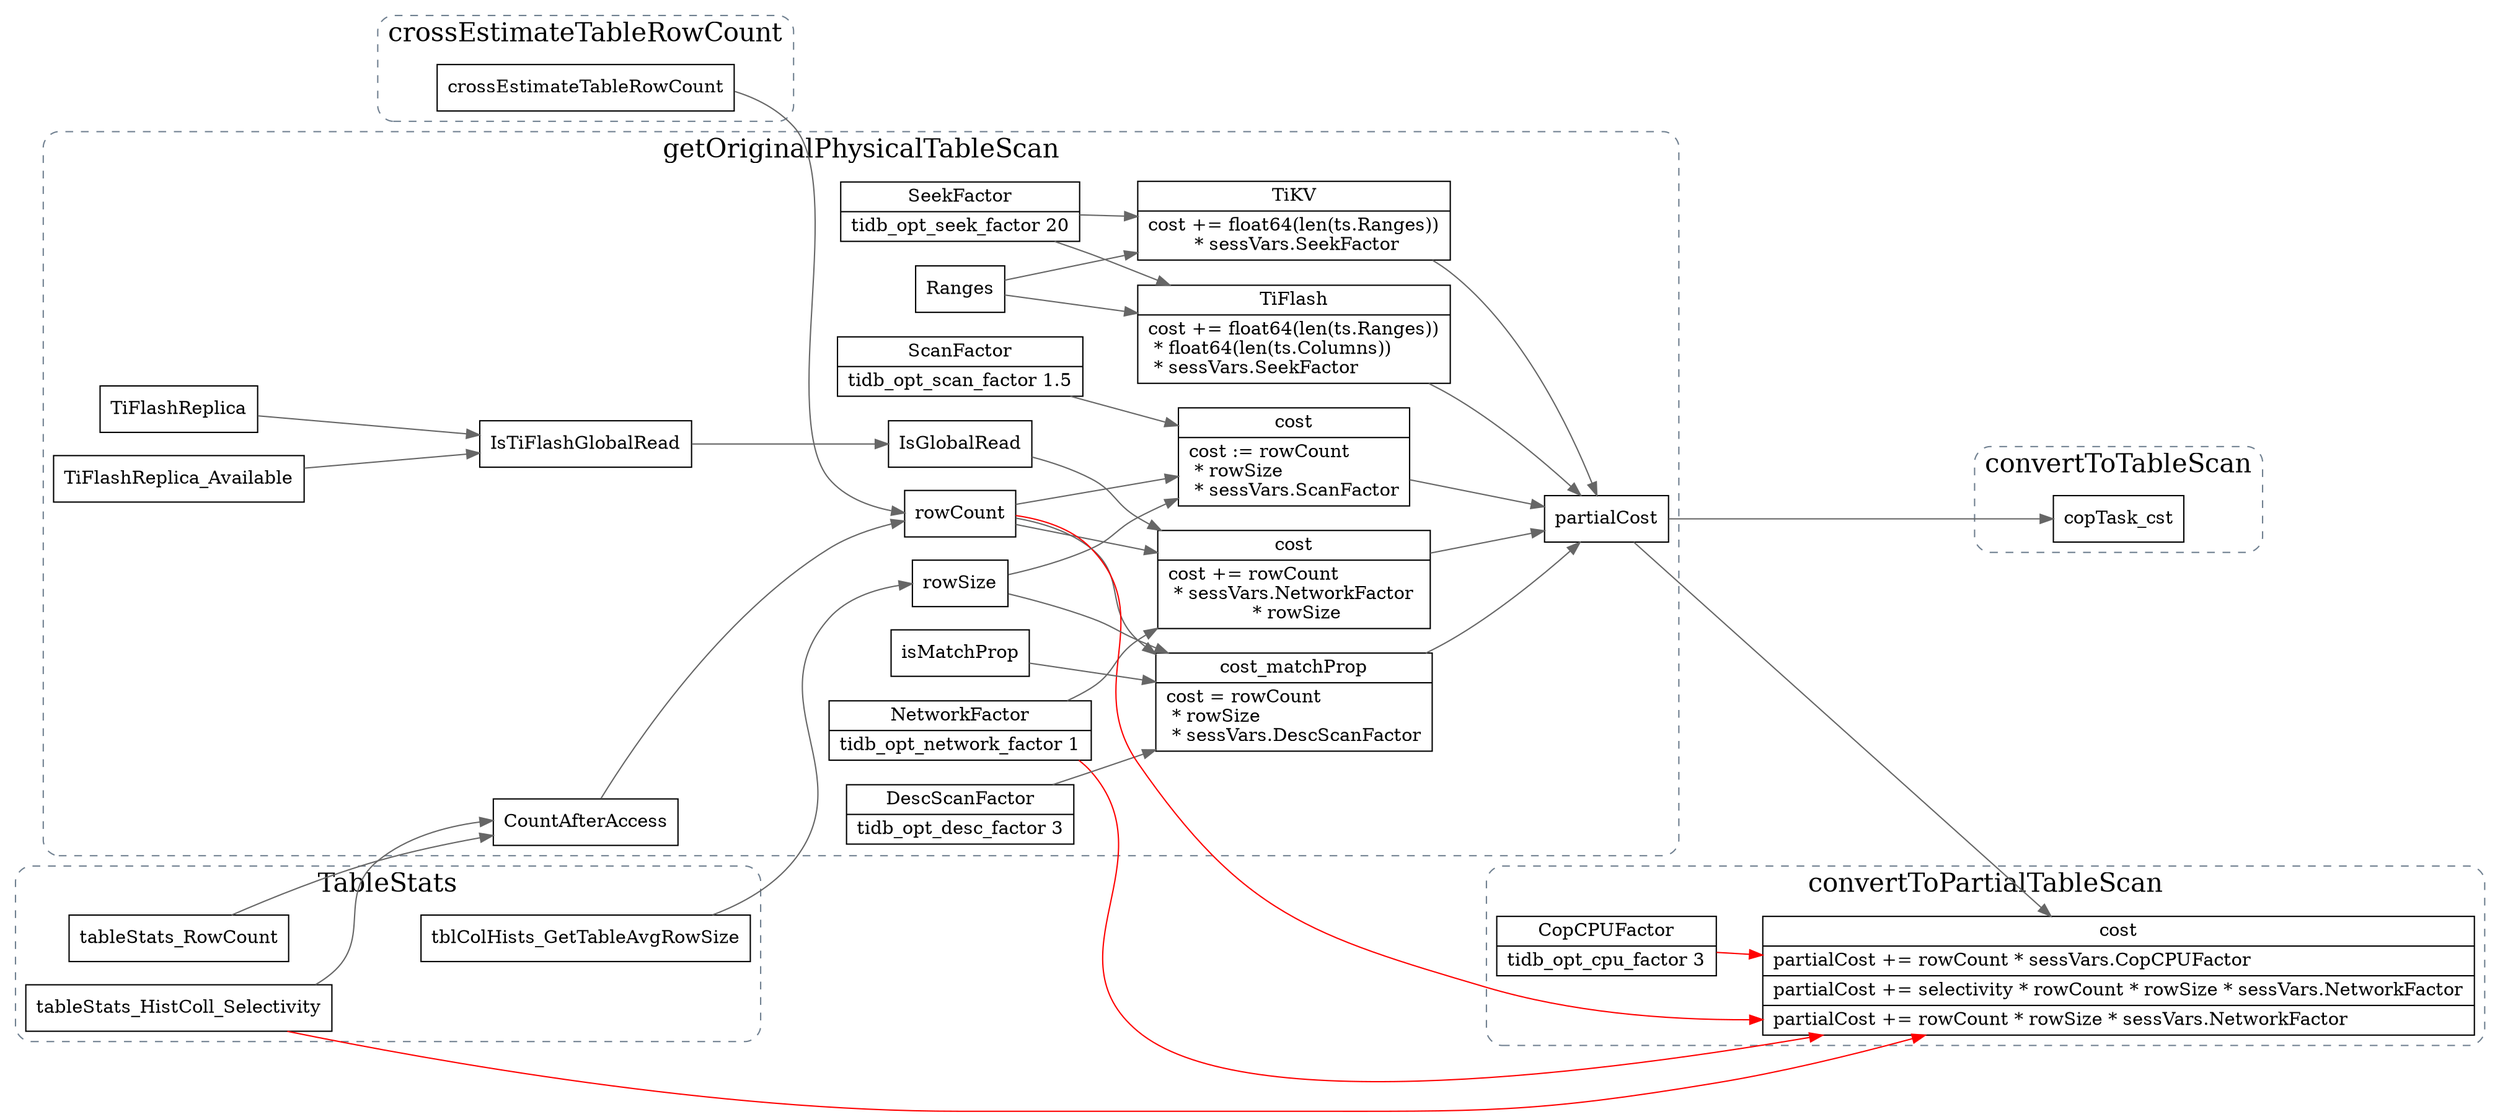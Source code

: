 digraph DataSourceConvertToTableScanCost {
  node[shape=box];
  edge[color=gray40];
  newrank=true;
  rankdir=LR;
  subgraph cluster_crossEstimateTableRowCount {
    graph[label="crossEstimateTableRowCount";fontsize=20;style="rounded,dashed";color="slategrey"]
    crossEstimateTableRowCount;
  }
  subgraph cluster_TableStats {
    graph[label="TableStats";fontsize=20;style="rounded,dashed";color="slategrey"]
    tableStats_RowCount;
    tableStats_HistColl_Selectivity;
    tblColHists_GetTableAvgRowSize;
  }

  subgraph cluster_getOriginalPhysicalTableScan {
    graph[label="getOriginalPhysicalTableScan";fontsize=20;style="rounded,dashed";color="slategrey"]
    SeekFactor[
      shape="record";
      label="{{
        SeekFactor|
        tidb_opt_seek_factor 20\l
      }}"];
    NetworkFactor[
      shape="record";
      label="{{
        NetworkFactor|
        tidb_opt_network_factor 1\l
      }}"];
    DescScanFactor[
      shape="record";
      label="{{
        DescScanFactor|
        tidb_opt_desc_factor 3\l
      }}"];
    ScanFactor[
      shape="record";
      label="{{
        ScanFactor|
        tidb_opt_scan_factor 1.5\l
      }}"];
    {
      CountAfterAccess;
      crossEstimateTableRowCount;
    } -> rowCount;
    {
      tblColHists_GetTableAvgRowSize;
    } -> rowSize;
    {
      Ranges
      SeekFactor
    } -> {
      TiKV;
      TiFlash;
    }
    TiKV[
      shape="record";
      label="{{
        TiKV|
          cost += float64(len(ts.Ranges))\l 
          * sessVars.SeekFactor
      }}"];
    TiFlash[
      shape="record";
      label="{{
        TiFlash|
  		cost += float64(len(ts.Ranges))\l 
      * float64(len(ts.Columns)) \l 
      * sessVars.SeekFactor\l
      }}"];
  
    {
      NetworkFactor;
      rowCount;
      IsGlobalRead;
    } -> cost_global;
    cost_global[
      shape="record";
      label="{{
        cost|
  		cost += rowCount \l 
        * sessVars.NetworkFactor \l 
        * rowSize
      }}"];
  
    {TiFlashReplica; TiFlashReplica_Available} -> IsTiFlashGlobalRead;
    IsTiFlashGlobalRead -> IsGlobalRead;
    {rowCount;rowSize;ScanFactor} -> cost_base;
    cost_base[
      shape="record";
      label="{{
        cost|
  	    cost := rowCount\l 
        * rowSize\l 
        * sessVars.ScanFactor\l
      }}"];
    {isMatchProp; rowCount; rowSize; DescScanFactor} -> cost_matchProp;
    cost_matchProp[
      shape="record";
      label="{{
        cost_matchProp|
  			cost = rowCount\l
        * rowSize\l 
        * sessVars.DescScanFactor\l
      }}"];
    {
      cost_base;
      cost_matchProp;
      cost_global;
      TiKV;
      TiFlash;
    } -> partialCost;
    {
      tableStats_RowCount;
      tableStats_HistColl_Selectivity; 
    } -> CountAfterAccess;
  }

  subgraph cluster_convertToTableScan{
    graph[label="convertToTableScan";fontsize=20;style="rounded,dashed";color="slategrey"]
    partialCost -> copTask_cst;
  }

  subgraph cluster_convertToPartialTableScan {
    graph[label="convertToPartialTableScan";fontsize=20;style="rounded,dashed";color="slategrey"]
    CopCPUFactor[
      shape="record";
      label="{{
        CopCPUFactor|
        tidb_opt_cpu_factor 3\l
      }}"];
    partialCost -> cost;
    {
      CopCPUFactor;
      tableStats_HistColl_Selectivity;
      NetworkFactor;
      rowCount;
    }-> cost[color=red];
    cost[
      shape="record";
      label="{{
        cost|
          partialCost += rowCount * sessVars.CopCPUFactor\l|
          partialCost += selectivity * rowCount * rowSize * sessVars.NetworkFactor\l|
          partialCost += rowCount * rowSize * sessVars.NetworkFactor\l
      }}"];
  }
}
